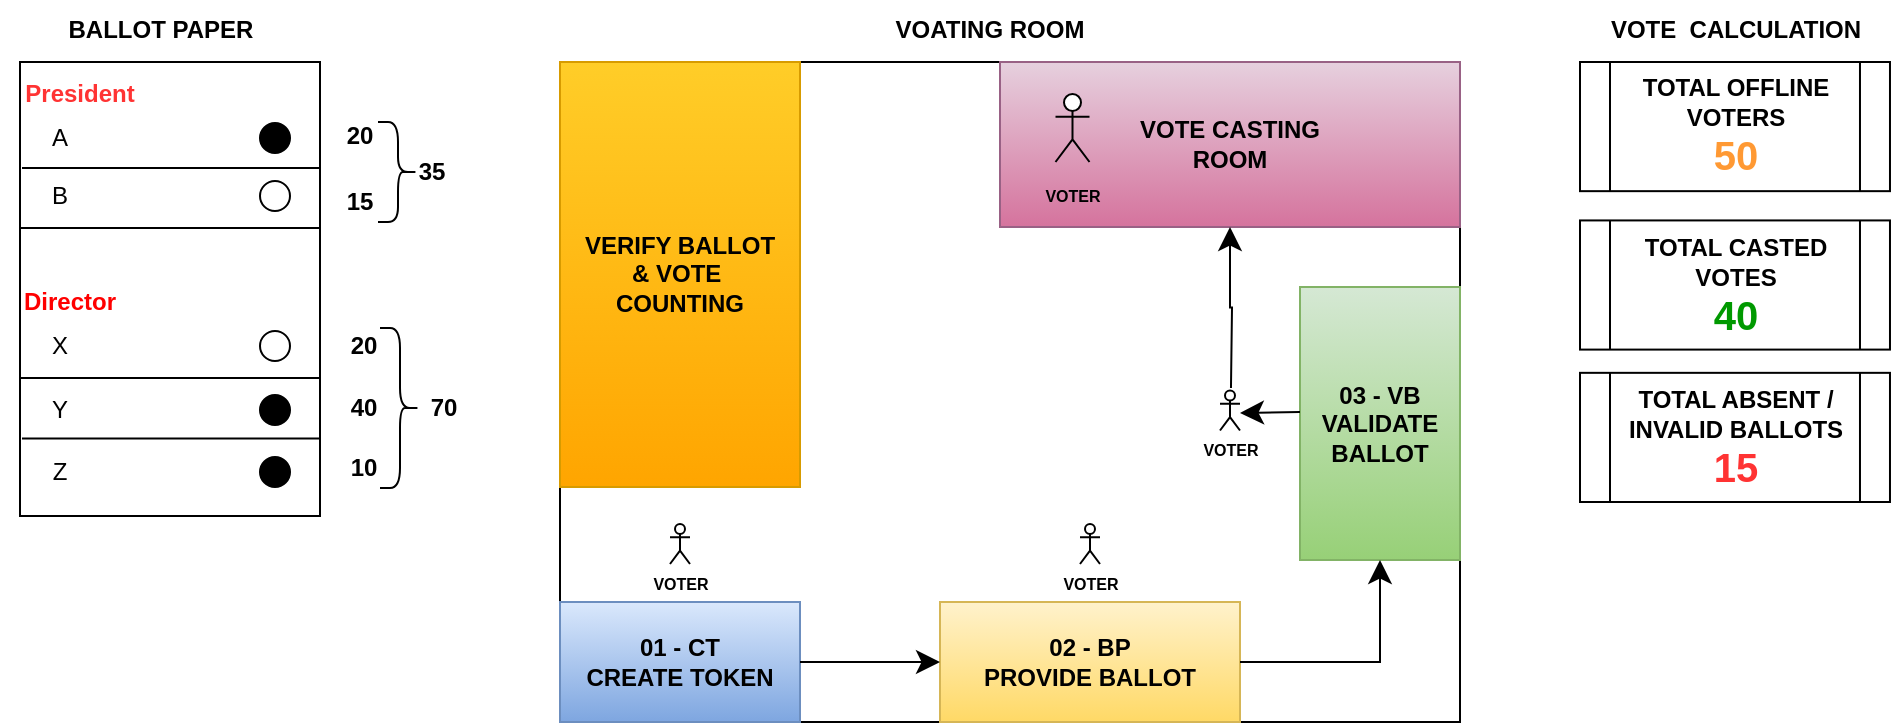 <mxfile version="20.6.0" type="device"><diagram id="_UJd5Yp3-GqsPW1NLPAU" name="Page-1"><mxGraphModel dx="1871" dy="567" grid="1" gridSize="10" guides="1" tooltips="1" connect="1" arrows="1" fold="1" page="1" pageScale="1" pageWidth="850" pageHeight="1100" math="0" shadow="0"><root><mxCell id="0"/><mxCell id="1" parent="0"/><mxCell id="o2XvwjZgmW_kBCOGY_sz-119" value="" style="group" vertex="1" connectable="0" parent="1"><mxGeometry x="-10" y="39" width="242" height="258" as="geometry"/></mxCell><mxCell id="o2XvwjZgmW_kBCOGY_sz-88" value="" style="group" vertex="1" connectable="0" parent="o2XvwjZgmW_kBCOGY_sz-119"><mxGeometry width="160" height="258" as="geometry"/></mxCell><mxCell id="o2XvwjZgmW_kBCOGY_sz-33" value="BALLOT PAPER" style="text;html=1;strokeColor=none;fillColor=none;align=center;verticalAlign=middle;whiteSpace=wrap;rounded=0;fontColor=#000000;fontStyle=1" vertex="1" parent="o2XvwjZgmW_kBCOGY_sz-88"><mxGeometry x="27.5" width="105" height="30" as="geometry"/></mxCell><mxCell id="o2XvwjZgmW_kBCOGY_sz-61" value="" style="group" vertex="1" connectable="0" parent="o2XvwjZgmW_kBCOGY_sz-88"><mxGeometry y="31" width="160" height="227" as="geometry"/></mxCell><mxCell id="o2XvwjZgmW_kBCOGY_sz-1" value="" style="rounded=0;whiteSpace=wrap;html=1;" vertex="1" parent="o2XvwjZgmW_kBCOGY_sz-61"><mxGeometry x="10" width="150" height="227" as="geometry"/></mxCell><mxCell id="o2XvwjZgmW_kBCOGY_sz-2" value="&lt;font color=&quot;#ff3333&quot;&gt;President&lt;/font&gt;" style="text;html=1;strokeColor=none;fillColor=none;align=center;verticalAlign=middle;whiteSpace=wrap;rounded=0;fontStyle=1" vertex="1" parent="o2XvwjZgmW_kBCOGY_sz-61"><mxGeometry x="10" y="0.5" width="60" height="30" as="geometry"/></mxCell><mxCell id="o2XvwjZgmW_kBCOGY_sz-3" value="&lt;font color=&quot;#ff0000&quot;&gt;Director&lt;/font&gt;" style="text;html=1;strokeColor=none;fillColor=none;align=center;verticalAlign=middle;whiteSpace=wrap;rounded=0;fontStyle=1" vertex="1" parent="o2XvwjZgmW_kBCOGY_sz-61"><mxGeometry x="5" y="104.5" width="60" height="30" as="geometry"/></mxCell><mxCell id="o2XvwjZgmW_kBCOGY_sz-28" value="" style="endArrow=none;html=1;rounded=0;endSize=9;" edge="1" parent="o2XvwjZgmW_kBCOGY_sz-61"><mxGeometry width="50" height="50" relative="1" as="geometry"><mxPoint x="11" y="53" as="sourcePoint"/><mxPoint x="160" y="53" as="targetPoint"/></mxGeometry></mxCell><mxCell id="o2XvwjZgmW_kBCOGY_sz-29" value="" style="endArrow=none;html=1;rounded=0;endSize=9;" edge="1" parent="o2XvwjZgmW_kBCOGY_sz-61"><mxGeometry width="50" height="50" relative="1" as="geometry"><mxPoint x="10.5" y="83.0" as="sourcePoint"/><mxPoint x="159.5" y="83.0" as="targetPoint"/></mxGeometry></mxCell><mxCell id="o2XvwjZgmW_kBCOGY_sz-30" value="" style="endArrow=none;html=1;rounded=0;endSize=9;" edge="1" parent="o2XvwjZgmW_kBCOGY_sz-61"><mxGeometry width="50" height="50" relative="1" as="geometry"><mxPoint x="10.5" y="158.0" as="sourcePoint"/><mxPoint x="159.5" y="158.0" as="targetPoint"/></mxGeometry></mxCell><mxCell id="o2XvwjZgmW_kBCOGY_sz-31" value="" style="endArrow=none;html=1;rounded=0;endSize=9;" edge="1" parent="o2XvwjZgmW_kBCOGY_sz-61"><mxGeometry width="50" height="50" relative="1" as="geometry"><mxPoint x="11" y="188.31" as="sourcePoint"/><mxPoint x="160" y="188.31" as="targetPoint"/></mxGeometry></mxCell><mxCell id="o2XvwjZgmW_kBCOGY_sz-55" value="" style="group" vertex="1" connectable="0" parent="o2XvwjZgmW_kBCOGY_sz-61"><mxGeometry y="23" width="145" height="30" as="geometry"/></mxCell><mxCell id="o2XvwjZgmW_kBCOGY_sz-4" value="A" style="text;html=1;strokeColor=none;fillColor=none;align=center;verticalAlign=middle;whiteSpace=wrap;rounded=0;" vertex="1" parent="o2XvwjZgmW_kBCOGY_sz-55"><mxGeometry width="60" height="30" as="geometry"/></mxCell><mxCell id="o2XvwjZgmW_kBCOGY_sz-6" value="" style="ellipse;whiteSpace=wrap;html=1;aspect=fixed;fillColor=#000000;" vertex="1" parent="o2XvwjZgmW_kBCOGY_sz-55"><mxGeometry x="130" y="7.5" width="15" height="15" as="geometry"/></mxCell><mxCell id="o2XvwjZgmW_kBCOGY_sz-15" value="" style="shape=image;html=1;verticalAlign=top;verticalLabelPosition=bottom;labelBackgroundColor=#ffffff;imageAspect=0;aspect=fixed;image=https://cdn2.iconfinder.com/data/icons/font-awesome/1792/qrcode-128.png" vertex="1" parent="o2XvwjZgmW_kBCOGY_sz-55"><mxGeometry x="90" y="5" width="20" height="20" as="geometry"/></mxCell><mxCell id="o2XvwjZgmW_kBCOGY_sz-20" value="" style="shape=image;html=1;verticalAlign=top;verticalLabelPosition=bottom;labelBackgroundColor=#ffffff;imageAspect=0;aspect=fixed;image=https://cdn0.iconfinder.com/data/icons/bold-purple-free-samples/32/User_Avatar_Human_Profile_Face_Circle-128.png" vertex="1" parent="o2XvwjZgmW_kBCOGY_sz-55"><mxGeometry x="50" y="6" width="18" height="18" as="geometry"/></mxCell><mxCell id="o2XvwjZgmW_kBCOGY_sz-56" value="" style="group" vertex="1" connectable="0" parent="o2XvwjZgmW_kBCOGY_sz-61"><mxGeometry y="52" width="145" height="30" as="geometry"/></mxCell><mxCell id="o2XvwjZgmW_kBCOGY_sz-5" value="B" style="text;html=1;strokeColor=none;fillColor=none;align=center;verticalAlign=middle;whiteSpace=wrap;rounded=0;" vertex="1" parent="o2XvwjZgmW_kBCOGY_sz-56"><mxGeometry width="60" height="30" as="geometry"/></mxCell><mxCell id="o2XvwjZgmW_kBCOGY_sz-7" value="" style="ellipse;whiteSpace=wrap;html=1;aspect=fixed;" vertex="1" parent="o2XvwjZgmW_kBCOGY_sz-56"><mxGeometry x="130" y="7.5" width="15" height="15" as="geometry"/></mxCell><mxCell id="o2XvwjZgmW_kBCOGY_sz-16" value="" style="shape=image;html=1;verticalAlign=top;verticalLabelPosition=bottom;labelBackgroundColor=#ffffff;imageAspect=0;aspect=fixed;image=https://cdn2.iconfinder.com/data/icons/font-awesome/1792/qrcode-128.png" vertex="1" parent="o2XvwjZgmW_kBCOGY_sz-56"><mxGeometry x="90" y="5" width="20" height="20" as="geometry"/></mxCell><mxCell id="o2XvwjZgmW_kBCOGY_sz-23" value="" style="shape=image;html=1;verticalAlign=top;verticalLabelPosition=bottom;labelBackgroundColor=#ffffff;imageAspect=0;aspect=fixed;image=https://cdn0.iconfinder.com/data/icons/bold-purple-free-samples/32/User_Avatar_Human_Profile_Face_Circle-128.png" vertex="1" parent="o2XvwjZgmW_kBCOGY_sz-56"><mxGeometry x="50" y="6" width="18" height="18" as="geometry"/></mxCell><mxCell id="o2XvwjZgmW_kBCOGY_sz-57" value="" style="group" vertex="1" connectable="0" parent="o2XvwjZgmW_kBCOGY_sz-61"><mxGeometry y="127" width="145" height="30" as="geometry"/></mxCell><mxCell id="o2XvwjZgmW_kBCOGY_sz-8" value="X" style="text;html=1;strokeColor=none;fillColor=none;align=center;verticalAlign=middle;whiteSpace=wrap;rounded=0;" vertex="1" parent="o2XvwjZgmW_kBCOGY_sz-57"><mxGeometry width="60" height="30" as="geometry"/></mxCell><mxCell id="o2XvwjZgmW_kBCOGY_sz-10" value="" style="ellipse;whiteSpace=wrap;html=1;aspect=fixed;" vertex="1" parent="o2XvwjZgmW_kBCOGY_sz-57"><mxGeometry x="130" y="7.5" width="15" height="15" as="geometry"/></mxCell><mxCell id="o2XvwjZgmW_kBCOGY_sz-17" value="" style="shape=image;html=1;verticalAlign=top;verticalLabelPosition=bottom;labelBackgroundColor=#ffffff;imageAspect=0;aspect=fixed;image=https://cdn2.iconfinder.com/data/icons/font-awesome/1792/qrcode-128.png" vertex="1" parent="o2XvwjZgmW_kBCOGY_sz-57"><mxGeometry x="90" y="5" width="20" height="20" as="geometry"/></mxCell><mxCell id="o2XvwjZgmW_kBCOGY_sz-24" value="" style="shape=image;html=1;verticalAlign=top;verticalLabelPosition=bottom;labelBackgroundColor=#ffffff;imageAspect=0;aspect=fixed;image=https://cdn0.iconfinder.com/data/icons/bold-purple-free-samples/32/User_Avatar_Human_Profile_Face_Circle-128.png" vertex="1" parent="o2XvwjZgmW_kBCOGY_sz-57"><mxGeometry x="50" y="6" width="18" height="18" as="geometry"/></mxCell><mxCell id="o2XvwjZgmW_kBCOGY_sz-58" value="" style="group" vertex="1" connectable="0" parent="o2XvwjZgmW_kBCOGY_sz-61"><mxGeometry y="159" width="145" height="30" as="geometry"/></mxCell><mxCell id="o2XvwjZgmW_kBCOGY_sz-60" value="" style="group" vertex="1" connectable="0" parent="o2XvwjZgmW_kBCOGY_sz-58"><mxGeometry width="145" height="30" as="geometry"/></mxCell><mxCell id="o2XvwjZgmW_kBCOGY_sz-9" value="Y" style="text;html=1;strokeColor=none;fillColor=none;align=center;verticalAlign=middle;whiteSpace=wrap;rounded=0;" vertex="1" parent="o2XvwjZgmW_kBCOGY_sz-60"><mxGeometry width="60" height="30" as="geometry"/></mxCell><mxCell id="o2XvwjZgmW_kBCOGY_sz-11" value="" style="ellipse;whiteSpace=wrap;html=1;aspect=fixed;labelBackgroundColor=default;gradientColor=none;fillColor=#000000;" vertex="1" parent="o2XvwjZgmW_kBCOGY_sz-60"><mxGeometry x="130" y="7.5" width="15" height="15" as="geometry"/></mxCell><mxCell id="o2XvwjZgmW_kBCOGY_sz-18" value="" style="shape=image;html=1;verticalAlign=top;verticalLabelPosition=bottom;labelBackgroundColor=#ffffff;imageAspect=0;aspect=fixed;image=https://cdn2.iconfinder.com/data/icons/font-awesome/1792/qrcode-128.png" vertex="1" parent="o2XvwjZgmW_kBCOGY_sz-60"><mxGeometry x="90" y="5" width="20" height="20" as="geometry"/></mxCell><mxCell id="o2XvwjZgmW_kBCOGY_sz-25" value="" style="shape=image;html=1;verticalAlign=top;verticalLabelPosition=bottom;labelBackgroundColor=#ffffff;imageAspect=0;aspect=fixed;image=https://cdn0.iconfinder.com/data/icons/bold-purple-free-samples/32/User_Avatar_Human_Profile_Face_Circle-128.png" vertex="1" parent="o2XvwjZgmW_kBCOGY_sz-60"><mxGeometry x="50" y="6" width="18" height="18" as="geometry"/></mxCell><mxCell id="o2XvwjZgmW_kBCOGY_sz-59" value="" style="group" vertex="1" connectable="0" parent="o2XvwjZgmW_kBCOGY_sz-61"><mxGeometry y="190" width="145" height="30" as="geometry"/></mxCell><mxCell id="o2XvwjZgmW_kBCOGY_sz-12" value="Z" style="text;html=1;strokeColor=none;fillColor=none;align=center;verticalAlign=middle;whiteSpace=wrap;rounded=0;" vertex="1" parent="o2XvwjZgmW_kBCOGY_sz-59"><mxGeometry width="60" height="30" as="geometry"/></mxCell><mxCell id="o2XvwjZgmW_kBCOGY_sz-13" value="" style="ellipse;whiteSpace=wrap;html=1;aspect=fixed;fillColor=#000000;" vertex="1" parent="o2XvwjZgmW_kBCOGY_sz-59"><mxGeometry x="130" y="7.5" width="15" height="15" as="geometry"/></mxCell><mxCell id="o2XvwjZgmW_kBCOGY_sz-19" value="" style="shape=image;html=1;verticalAlign=top;verticalLabelPosition=bottom;labelBackgroundColor=#ffffff;imageAspect=0;aspect=fixed;image=https://cdn2.iconfinder.com/data/icons/font-awesome/1792/qrcode-128.png" vertex="1" parent="o2XvwjZgmW_kBCOGY_sz-59"><mxGeometry x="90" y="5" width="20" height="20" as="geometry"/></mxCell><mxCell id="o2XvwjZgmW_kBCOGY_sz-26" value="" style="shape=image;html=1;verticalAlign=top;verticalLabelPosition=bottom;labelBackgroundColor=#ffffff;imageAspect=0;aspect=fixed;image=https://cdn0.iconfinder.com/data/icons/bold-purple-free-samples/32/User_Avatar_Human_Profile_Face_Circle-128.png" vertex="1" parent="o2XvwjZgmW_kBCOGY_sz-59"><mxGeometry x="50" y="6" width="18" height="18" as="geometry"/></mxCell><mxCell id="o2XvwjZgmW_kBCOGY_sz-103" value="20" style="text;html=1;strokeColor=none;fillColor=none;align=center;verticalAlign=middle;whiteSpace=wrap;rounded=0;fontSize=12;fontColor=#000000;fontStyle=1" vertex="1" parent="o2XvwjZgmW_kBCOGY_sz-119"><mxGeometry x="160" y="58" width="40" height="20" as="geometry"/></mxCell><mxCell id="o2XvwjZgmW_kBCOGY_sz-104" value="15" style="text;html=1;strokeColor=none;fillColor=none;align=center;verticalAlign=middle;whiteSpace=wrap;rounded=0;fontSize=12;fontColor=#000000;fontStyle=1" vertex="1" parent="o2XvwjZgmW_kBCOGY_sz-119"><mxGeometry x="160" y="91" width="40" height="20" as="geometry"/></mxCell><mxCell id="o2XvwjZgmW_kBCOGY_sz-105" value="35" style="text;html=1;strokeColor=none;fillColor=none;align=center;verticalAlign=middle;whiteSpace=wrap;rounded=0;fontSize=12;fontColor=#000000;fontStyle=1" vertex="1" parent="o2XvwjZgmW_kBCOGY_sz-119"><mxGeometry x="196" y="76" width="40" height="20" as="geometry"/></mxCell><mxCell id="o2XvwjZgmW_kBCOGY_sz-106" value="" style="shape=curlyBracket;whiteSpace=wrap;html=1;rounded=1;flipH=1;labelPosition=right;verticalLabelPosition=middle;align=left;verticalAlign=middle;fontSize=12;fontColor=#000000;" vertex="1" parent="o2XvwjZgmW_kBCOGY_sz-119"><mxGeometry x="189" y="61" width="20" height="50" as="geometry"/></mxCell><mxCell id="o2XvwjZgmW_kBCOGY_sz-108" value="20" style="text;html=1;strokeColor=none;fillColor=none;align=center;verticalAlign=middle;whiteSpace=wrap;rounded=0;fontSize=12;fontColor=#000000;fontStyle=1" vertex="1" parent="o2XvwjZgmW_kBCOGY_sz-119"><mxGeometry x="162" y="163" width="40" height="20" as="geometry"/></mxCell><mxCell id="o2XvwjZgmW_kBCOGY_sz-109" value="40" style="text;html=1;strokeColor=none;fillColor=none;align=center;verticalAlign=middle;whiteSpace=wrap;rounded=0;fontSize=12;fontColor=#000000;fontStyle=1" vertex="1" parent="o2XvwjZgmW_kBCOGY_sz-119"><mxGeometry x="162" y="194" width="40" height="20" as="geometry"/></mxCell><mxCell id="o2XvwjZgmW_kBCOGY_sz-110" value="70" style="text;html=1;strokeColor=none;fillColor=none;align=center;verticalAlign=middle;whiteSpace=wrap;rounded=0;fontSize=12;fontColor=#000000;fontStyle=1" vertex="1" parent="o2XvwjZgmW_kBCOGY_sz-119"><mxGeometry x="202" y="194" width="40" height="20" as="geometry"/></mxCell><mxCell id="o2XvwjZgmW_kBCOGY_sz-111" value="10" style="text;html=1;strokeColor=none;fillColor=none;align=center;verticalAlign=middle;whiteSpace=wrap;rounded=0;fontSize=12;fontColor=#000000;fontStyle=1" vertex="1" parent="o2XvwjZgmW_kBCOGY_sz-119"><mxGeometry x="162" y="224" width="40" height="20" as="geometry"/></mxCell><mxCell id="o2XvwjZgmW_kBCOGY_sz-112" value="" style="shape=curlyBracket;whiteSpace=wrap;html=1;rounded=1;flipH=1;labelPosition=right;verticalLabelPosition=middle;align=left;verticalAlign=middle;fontSize=12;fontColor=#000000;" vertex="1" parent="o2XvwjZgmW_kBCOGY_sz-119"><mxGeometry x="190" y="164" width="20" height="80" as="geometry"/></mxCell><mxCell id="o2XvwjZgmW_kBCOGY_sz-120" value="" style="group" vertex="1" connectable="0" parent="1"><mxGeometry x="270" y="39" width="450" height="361" as="geometry"/></mxCell><mxCell id="o2XvwjZgmW_kBCOGY_sz-63" value="" style="group" vertex="1" connectable="0" parent="o2XvwjZgmW_kBCOGY_sz-120"><mxGeometry y="31" width="450" height="330" as="geometry"/></mxCell><mxCell id="o2XvwjZgmW_kBCOGY_sz-34" value="" style="rounded=0;whiteSpace=wrap;html=1;fontColor=#000000;" vertex="1" parent="o2XvwjZgmW_kBCOGY_sz-63"><mxGeometry width="450" height="330" as="geometry"/></mxCell><mxCell id="o2XvwjZgmW_kBCOGY_sz-35" value="01 - CT&lt;br&gt;CREATE TOKEN" style="rounded=0;whiteSpace=wrap;html=1;fontStyle=1;fillColor=#dae8fc;strokeColor=#6c8ebf;gradientColor=#7ea6e0;" vertex="1" parent="o2XvwjZgmW_kBCOGY_sz-63"><mxGeometry y="270" width="120" height="60" as="geometry"/></mxCell><mxCell id="o2XvwjZgmW_kBCOGY_sz-36" value="02 - BP&lt;br&gt;PROVIDE&amp;nbsp;BALLOT" style="rounded=0;whiteSpace=wrap;html=1;fontStyle=1;fillColor=#fff2cc;strokeColor=#d6b656;gradientColor=#ffd966;" vertex="1" parent="o2XvwjZgmW_kBCOGY_sz-63"><mxGeometry x="190" y="270" width="150" height="60" as="geometry"/></mxCell><mxCell id="o2XvwjZgmW_kBCOGY_sz-43" value="" style="edgeStyle=orthogonalEdgeStyle;rounded=0;orthogonalLoop=1;jettySize=auto;html=1;fontColor=#000000;endSize=9;" edge="1" parent="o2XvwjZgmW_kBCOGY_sz-63" source="o2XvwjZgmW_kBCOGY_sz-35" target="o2XvwjZgmW_kBCOGY_sz-36"><mxGeometry relative="1" as="geometry"/></mxCell><mxCell id="o2XvwjZgmW_kBCOGY_sz-37" value="03 - VB&lt;br&gt;VALIDATE BALLOT" style="rounded=0;whiteSpace=wrap;html=1;fontStyle=1;fillColor=#d5e8d4;strokeColor=#82b366;gradientColor=#97d077;" vertex="1" parent="o2XvwjZgmW_kBCOGY_sz-63"><mxGeometry x="370" y="112.5" width="80" height="136.5" as="geometry"/></mxCell><mxCell id="o2XvwjZgmW_kBCOGY_sz-44" style="edgeStyle=orthogonalEdgeStyle;rounded=0;orthogonalLoop=1;jettySize=auto;html=1;entryX=0.5;entryY=1;entryDx=0;entryDy=0;fontColor=#000000;endSize=9;" edge="1" parent="o2XvwjZgmW_kBCOGY_sz-63" source="o2XvwjZgmW_kBCOGY_sz-36" target="o2XvwjZgmW_kBCOGY_sz-37"><mxGeometry relative="1" as="geometry"/></mxCell><mxCell id="o2XvwjZgmW_kBCOGY_sz-39" value="VOTE CASTING &lt;br&gt;ROOM" style="rounded=0;whiteSpace=wrap;html=1;fillColor=#e6d0de;strokeColor=#996185;fontStyle=1;gradientColor=#d5739d;" vertex="1" parent="o2XvwjZgmW_kBCOGY_sz-63"><mxGeometry x="220" width="230" height="82.5" as="geometry"/></mxCell><mxCell id="o2XvwjZgmW_kBCOGY_sz-40" value="" style="shape=image;html=1;verticalAlign=top;verticalLabelPosition=bottom;labelBackgroundColor=#ffffff;imageAspect=0;aspect=fixed;image=https://cdn3.iconfinder.com/data/icons/strokeline/128/26_icons-128.png;fontColor=#000000;" vertex="1" parent="o2XvwjZgmW_kBCOGY_sz-63"><mxGeometry x="408" y="14.5" width="37" height="37" as="geometry"/></mxCell><mxCell id="o2XvwjZgmW_kBCOGY_sz-47" style="edgeStyle=orthogonalEdgeStyle;rounded=0;orthogonalLoop=1;jettySize=auto;html=1;fontColor=#000000;endSize=9;" edge="1" parent="o2XvwjZgmW_kBCOGY_sz-63" target="o2XvwjZgmW_kBCOGY_sz-39"><mxGeometry relative="1" as="geometry"><mxPoint x="335.486" y="163" as="sourcePoint"/></mxGeometry></mxCell><mxCell id="o2XvwjZgmW_kBCOGY_sz-49" value="" style="endArrow=classic;html=1;rounded=0;fontColor=#000000;endSize=9;" edge="1" parent="o2XvwjZgmW_kBCOGY_sz-63"><mxGeometry width="50" height="50" relative="1" as="geometry"><mxPoint x="370" y="175" as="sourcePoint"/><mxPoint x="340" y="175.5" as="targetPoint"/></mxGeometry></mxCell><mxCell id="o2XvwjZgmW_kBCOGY_sz-50" value="VERIFY BALLOT &lt;br&gt;&amp;amp; VOTE&amp;nbsp;&lt;br&gt;COUNTING" style="rounded=0;whiteSpace=wrap;html=1;fontStyle=1;fillColor=#ffcd28;strokeColor=#d79b00;gradientColor=#ffa500;" vertex="1" parent="o2XvwjZgmW_kBCOGY_sz-63"><mxGeometry width="120" height="212.5" as="geometry"/></mxCell><mxCell id="o2XvwjZgmW_kBCOGY_sz-51" value="" style="shape=image;html=1;verticalAlign=top;verticalLabelPosition=bottom;labelBackgroundColor=#ffffff;imageAspect=0;aspect=fixed;image=https://cdn3.iconfinder.com/data/icons/strokeline/128/26_icons-128.png;fontColor=#000000;rotation=-90;" vertex="1" parent="o2XvwjZgmW_kBCOGY_sz-63"><mxGeometry x="10" y="156" width="48.5" height="48.5" as="geometry"/></mxCell><mxCell id="o2XvwjZgmW_kBCOGY_sz-53" value="" style="shape=image;html=1;verticalAlign=top;verticalLabelPosition=bottom;labelBackgroundColor=#ffffff;imageAspect=0;aspect=fixed;image=https://cdn3.iconfinder.com/data/icons/strokeline/128/26_icons-128.png;fontColor=#000000;rotation=-90;" vertex="1" parent="o2XvwjZgmW_kBCOGY_sz-63"><mxGeometry x="10" y="12" width="48.5" height="48.5" as="geometry"/></mxCell><mxCell id="o2XvwjZgmW_kBCOGY_sz-64" value="&lt;b&gt;VOTER&lt;/b&gt;" style="shape=umlActor;verticalLabelPosition=bottom;verticalAlign=middle;html=1;outlineConnect=0;fontColor=#000000;fontSize=8;" vertex="1" parent="o2XvwjZgmW_kBCOGY_sz-63"><mxGeometry x="55" y="231" width="10" height="20" as="geometry"/></mxCell><mxCell id="o2XvwjZgmW_kBCOGY_sz-71" value="&lt;b&gt;VOTER&lt;/b&gt;" style="shape=umlActor;verticalLabelPosition=bottom;verticalAlign=middle;html=1;outlineConnect=0;fontColor=#000000;fontSize=8;" vertex="1" parent="o2XvwjZgmW_kBCOGY_sz-63"><mxGeometry x="260" y="231" width="10" height="20" as="geometry"/></mxCell><mxCell id="o2XvwjZgmW_kBCOGY_sz-73" value="&lt;b&gt;VOTER&lt;/b&gt;" style="shape=umlActor;verticalLabelPosition=bottom;verticalAlign=middle;html=1;outlineConnect=0;fontColor=#000000;fontSize=8;" vertex="1" parent="o2XvwjZgmW_kBCOGY_sz-63"><mxGeometry x="330" y="164.25" width="10" height="20" as="geometry"/></mxCell><mxCell id="o2XvwjZgmW_kBCOGY_sz-74" value="&lt;b&gt;VOTER&lt;/b&gt;" style="shape=umlActor;verticalLabelPosition=bottom;verticalAlign=middle;html=1;outlineConnect=0;fontColor=#000000;fontSize=8;" vertex="1" parent="o2XvwjZgmW_kBCOGY_sz-63"><mxGeometry x="247.75" y="16" width="17" height="34" as="geometry"/></mxCell><mxCell id="o2XvwjZgmW_kBCOGY_sz-118" value="VOATING ROOM" style="text;html=1;strokeColor=none;fillColor=none;align=center;verticalAlign=middle;whiteSpace=wrap;rounded=0;fontColor=#000000;fontStyle=1" vertex="1" parent="o2XvwjZgmW_kBCOGY_sz-120"><mxGeometry x="150" width="130" height="30" as="geometry"/></mxCell><mxCell id="o2XvwjZgmW_kBCOGY_sz-122" value="" style="group" vertex="1" connectable="0" parent="1"><mxGeometry x="780" y="39" width="154.99" height="251" as="geometry"/></mxCell><mxCell id="o2XvwjZgmW_kBCOGY_sz-117" value="" style="group" vertex="1" connectable="0" parent="o2XvwjZgmW_kBCOGY_sz-122"><mxGeometry y="31" width="154.99" height="220" as="geometry"/></mxCell><mxCell id="o2XvwjZgmW_kBCOGY_sz-114" value="TOTAL OFFLINE VOTERS&lt;br style=&quot;font-size: 12px;&quot;&gt;&lt;font color=&quot;#ff9933&quot; style=&quot;font-size: 20px;&quot;&gt;50&lt;/font&gt;" style="shape=process;whiteSpace=wrap;html=1;backgroundOutline=1;labelBackgroundColor=default;fontSize=12;fontColor=#000000;fillColor=#FFFFFF;gradientColor=none;fontStyle=1" vertex="1" parent="o2XvwjZgmW_kBCOGY_sz-117"><mxGeometry width="154.99" height="64.579" as="geometry"/></mxCell><mxCell id="o2XvwjZgmW_kBCOGY_sz-115" value="TOTAL CASTED VOTES&lt;br style=&quot;font-size: 12px;&quot;&gt;&lt;font color=&quot;#009900&quot; style=&quot;font-size: 20px;&quot;&gt;40&lt;/font&gt;" style="shape=process;whiteSpace=wrap;html=1;backgroundOutline=1;labelBackgroundColor=default;fontSize=12;fontColor=#000000;fillColor=#FFFFFF;gradientColor=none;fontStyle=1" vertex="1" parent="o2XvwjZgmW_kBCOGY_sz-117"><mxGeometry y="79.217" width="154.99" height="64.579" as="geometry"/></mxCell><mxCell id="o2XvwjZgmW_kBCOGY_sz-116" value="TOTAL ABSENT / INVALID BALLOTS&lt;br style=&quot;font-size: 12px;&quot;&gt;&lt;font color=&quot;#ff3333&quot; style=&quot;font-size: 20px;&quot;&gt;15&lt;/font&gt;" style="shape=process;whiteSpace=wrap;html=1;backgroundOutline=1;labelBackgroundColor=default;fontSize=12;fontColor=#000000;fillColor=#FFFFFF;gradientColor=none;fontStyle=1" vertex="1" parent="o2XvwjZgmW_kBCOGY_sz-117"><mxGeometry y="155.421" width="154.99" height="64.579" as="geometry"/></mxCell><mxCell id="o2XvwjZgmW_kBCOGY_sz-121" value="VOTE&amp;nbsp; CALCULATION" style="text;html=1;strokeColor=none;fillColor=none;align=center;verticalAlign=middle;whiteSpace=wrap;rounded=0;fontColor=#000000;fontStyle=1" vertex="1" parent="o2XvwjZgmW_kBCOGY_sz-122"><mxGeometry x="12.5" width="130" height="30" as="geometry"/></mxCell></root></mxGraphModel></diagram></mxfile>